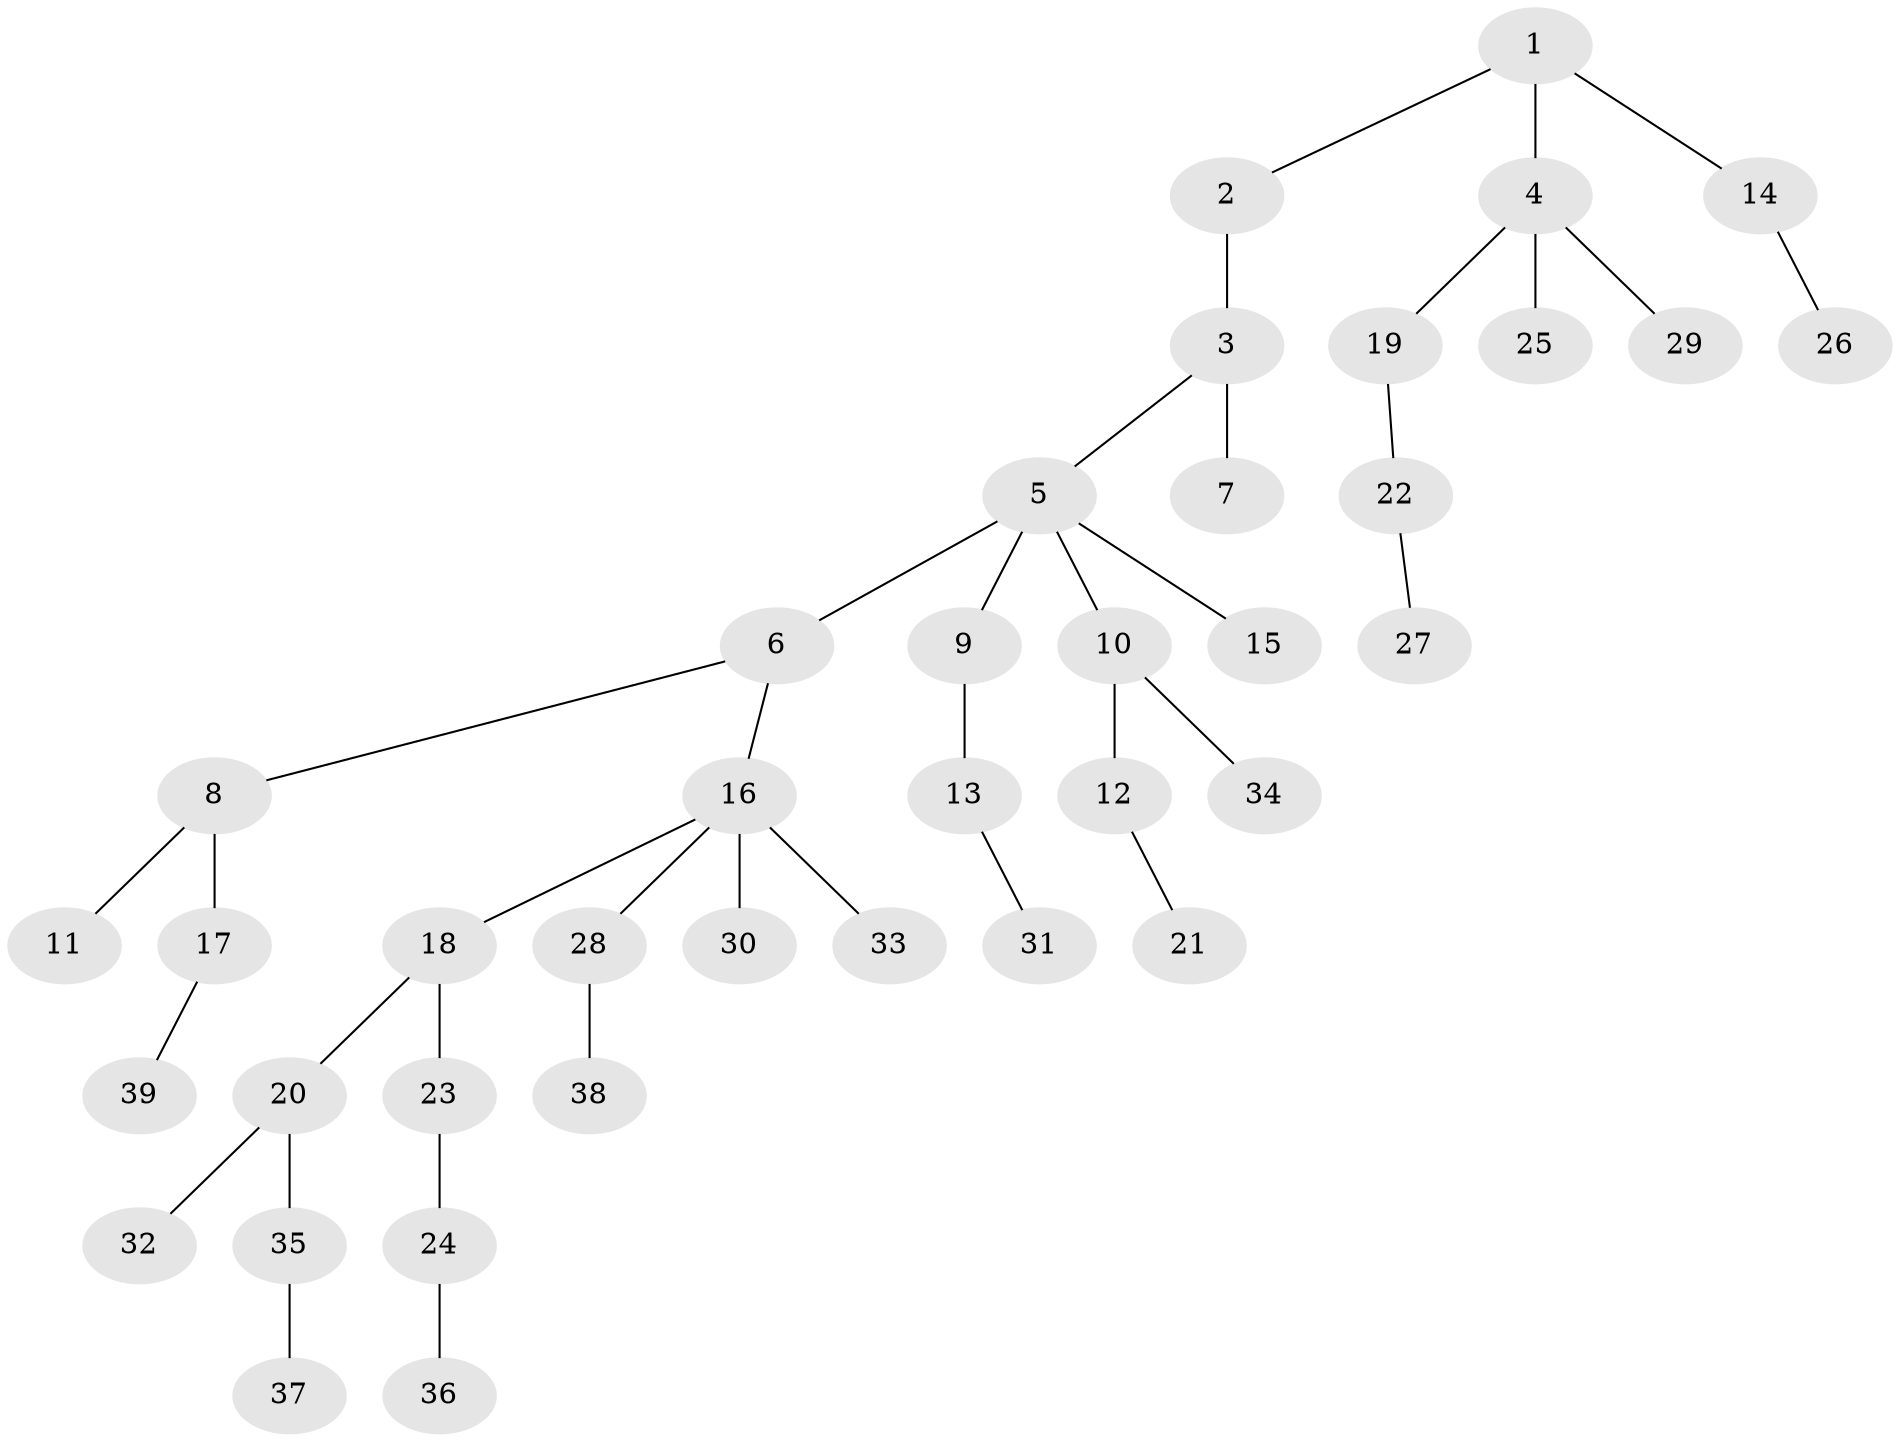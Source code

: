 // original degree distribution, {4: 0.08247422680412371, 2: 0.25773195876288657, 6: 0.010309278350515464, 1: 0.4948453608247423, 3: 0.1134020618556701, 8: 0.010309278350515464, 5: 0.030927835051546393}
// Generated by graph-tools (version 1.1) at 2025/52/03/04/25 22:52:05]
// undirected, 39 vertices, 38 edges
graph export_dot {
  node [color=gray90,style=filled];
  1;
  2;
  3;
  4;
  5;
  6;
  7;
  8;
  9;
  10;
  11;
  12;
  13;
  14;
  15;
  16;
  17;
  18;
  19;
  20;
  21;
  22;
  23;
  24;
  25;
  26;
  27;
  28;
  29;
  30;
  31;
  32;
  33;
  34;
  35;
  36;
  37;
  38;
  39;
  1 -- 2 [weight=1.0];
  1 -- 4 [weight=1.0];
  1 -- 14 [weight=1.0];
  2 -- 3 [weight=3.0];
  3 -- 5 [weight=1.0];
  3 -- 7 [weight=1.0];
  4 -- 19 [weight=1.0];
  4 -- 25 [weight=1.0];
  4 -- 29 [weight=1.0];
  5 -- 6 [weight=2.0];
  5 -- 9 [weight=1.0];
  5 -- 10 [weight=1.0];
  5 -- 15 [weight=1.0];
  6 -- 8 [weight=1.0];
  6 -- 16 [weight=1.0];
  8 -- 11 [weight=1.0];
  8 -- 17 [weight=1.0];
  9 -- 13 [weight=2.0];
  10 -- 12 [weight=1.0];
  10 -- 34 [weight=1.0];
  12 -- 21 [weight=1.0];
  13 -- 31 [weight=1.0];
  14 -- 26 [weight=1.0];
  16 -- 18 [weight=1.0];
  16 -- 28 [weight=1.0];
  16 -- 30 [weight=1.0];
  16 -- 33 [weight=1.0];
  17 -- 39 [weight=1.0];
  18 -- 20 [weight=1.0];
  18 -- 23 [weight=2.0];
  19 -- 22 [weight=1.0];
  20 -- 32 [weight=1.0];
  20 -- 35 [weight=1.0];
  22 -- 27 [weight=1.0];
  23 -- 24 [weight=1.0];
  24 -- 36 [weight=1.0];
  28 -- 38 [weight=1.0];
  35 -- 37 [weight=1.0];
}
